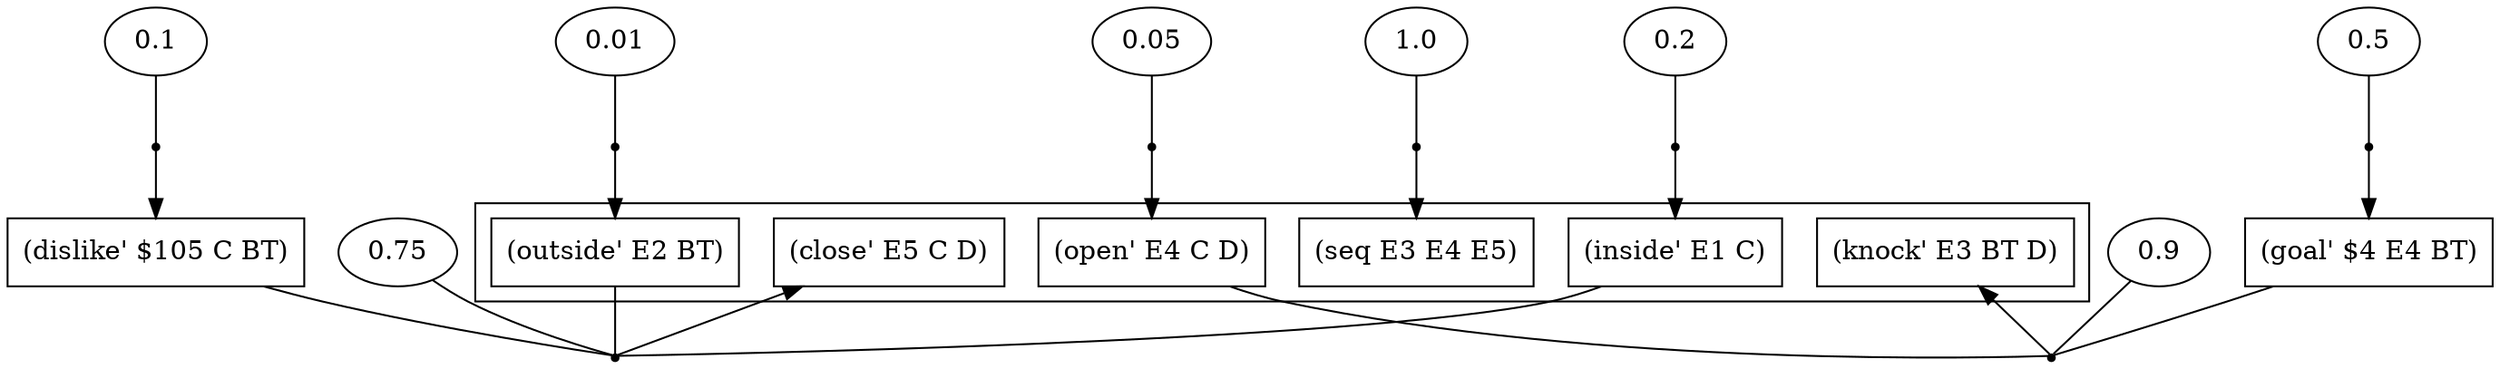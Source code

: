 digraph proof {
 graph [rankdir="TB"]
  e0 [label="0.2"];
  e1 [label="0.01"];
  e2 [label="0.9"];
  e3 [label="0.05"];
  e4 [label="0.5"];
  e5 [label="0.75"];
  e6 [label="0.1"];
  e7 [label="1.0"];
  i0 [shape=box label="(goal' $4 E4 BT)"];
  i1 [shape=box label="(dislike' $105 C BT)"];
  r0 [shape=point];
  r0 -> o0
  e0 -> r0 [arrowhead=none]
  r1 [shape=point];
  r1 -> o1
  e1 -> r1 [arrowhead=none]
  r2 [shape=point];
  r2 -> o2
  o3 -> r2 [arrowhead=none]
  i0 -> r2 [arrowhead=none]
  e2 -> r2 [arrowhead=none]
  r3 [shape=point];
  r3 -> o3
  e3 -> r3 [arrowhead=none]
  r4 [shape=point];
  r4 -> i0
  e4 -> r4 [arrowhead=none]
  r5 [shape=point];
  r5 -> o4
  o1 -> r5 [arrowhead=none]
  i1 -> r5 [arrowhead=none]
  o0 -> r5 [arrowhead=none]
  e5 -> r5 [arrowhead=none]
  r6 [shape=point];
  r6 -> i1
  e6 -> r6 [arrowhead=none]
  r7 [shape=point];
  r7 -> o5
  e7 -> r7 [arrowhead=none]
 subgraph cluster {  o0 [shape=box label="(inside' E1 C)"];
  o1 [shape=box label="(outside' E2 BT)"];
  o2 [shape=box label="(knock' E3 BT D)"];
  o3 [shape=box label="(open' E4 C D)"];
  o4 [shape=box label="(close' E5 C D)"];
  o5 [shape=box label="(seq E3 E4 E5)"];
 }
}

